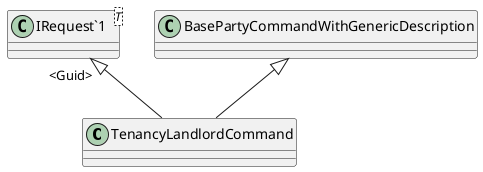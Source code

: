 @startuml
class TenancyLandlordCommand {
}
class "IRequest`1"<T> {
}
BasePartyCommandWithGenericDescription <|-- TenancyLandlordCommand
"IRequest`1" "<Guid>" <|-- TenancyLandlordCommand
@enduml
